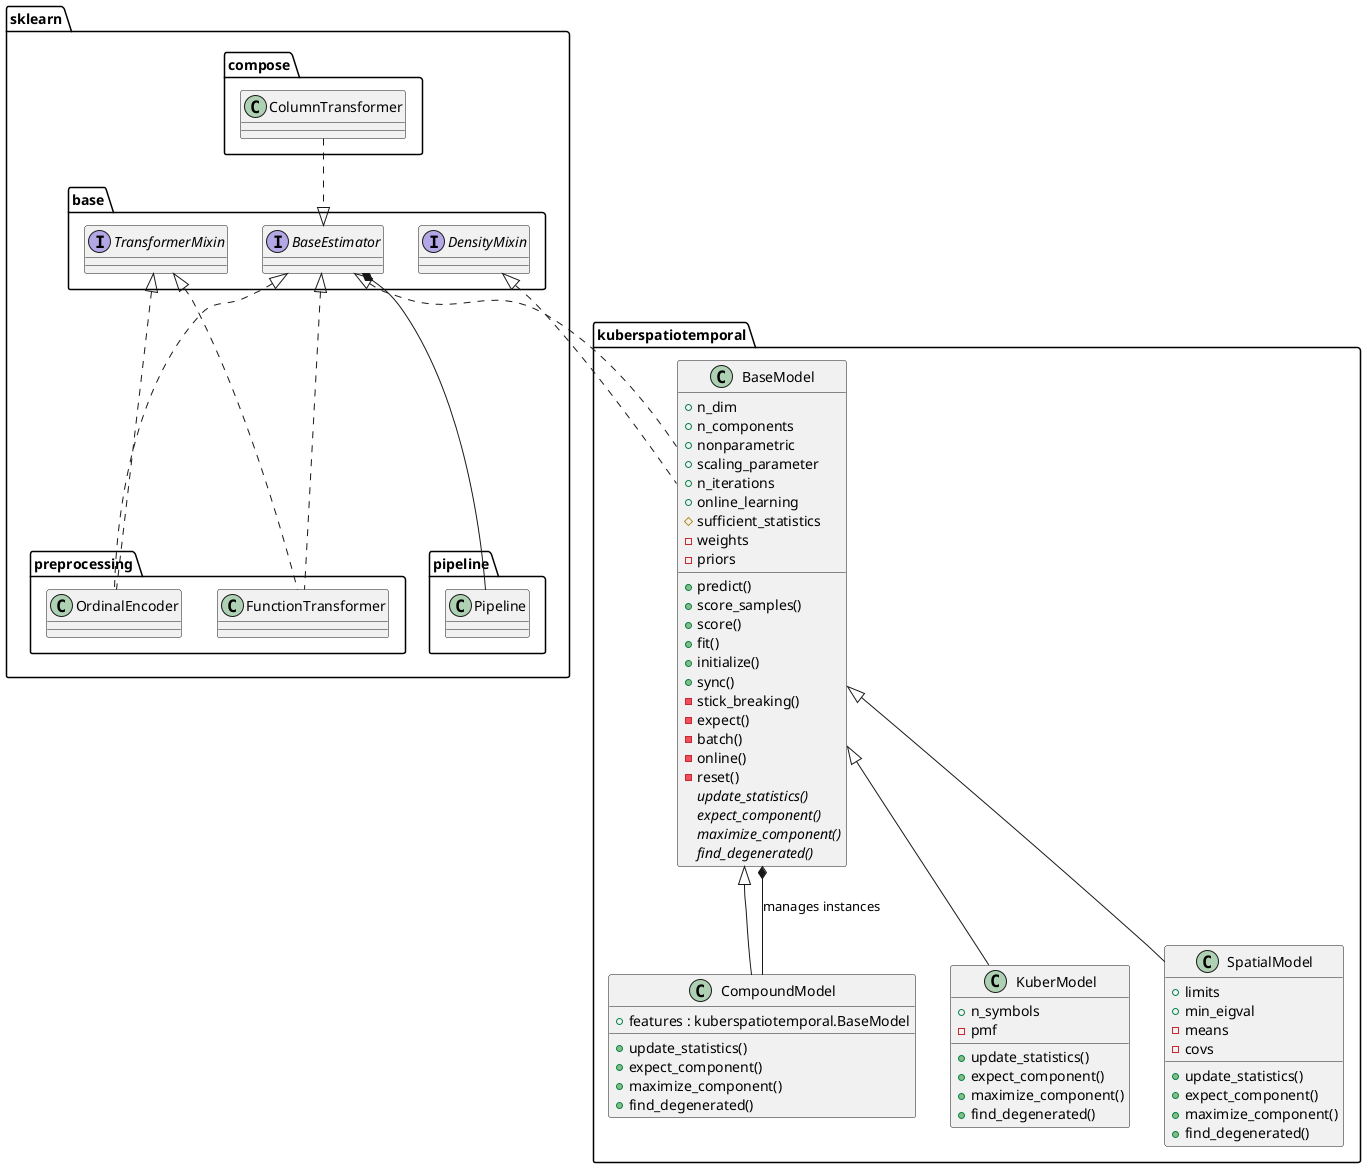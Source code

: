 @startuml Class diagram
kuberspatiotemporal.BaseModel <|-- kuberspatiotemporal.CompoundModel
kuberspatiotemporal.BaseModel *-- kuberspatiotemporal.CompoundModel : manages instances
kuberspatiotemporal.BaseModel <|-- kuberspatiotemporal.KuberModel
kuberspatiotemporal.BaseModel <|-- kuberspatiotemporal.SpatialModel
sklearn.base.BaseEstimator <|.. kuberspatiotemporal.BaseModel
sklearn.base.DensityMixin <|.. kuberspatiotemporal.BaseModel
sklearn.base.TransformerMixin <|.. sklearn.preprocessing.FunctionTransformer
sklearn.base.TransformerMixin <|.. sklearn.preprocessing.OrdinalEncoder
sklearn.base.BaseEstimator <|.. sklearn.preprocessing.FunctionTransformer
sklearn.base.BaseEstimator <|.. sklearn.preprocessing.OrdinalEncoder
' sklearn.pipeline.Pipeline --* kuberspatiotemporal.BaseModel
sklearn.compose.ColumnTransformer ..|> sklearn.base.BaseEstimator


sklearn.base.BaseEstimator *-- sklearn.pipeline.Pipeline

interface sklearn.base.BaseEstimator
interface sklearn.base.DensityMixin
interface sklearn.base.TransformerMixin

class kuberspatiotemporal.BaseModel {
    + n_dim
    + n_components
    + nonparametric
    + scaling_parameter
    + n_iterations
    + online_learning
    # sufficient_statistics
    - weights
    - priors
    + predict()
    + score_samples()
    + score()
    + fit()
    + initialize()
    + sync()
    - stick_breaking()
    - expect()
    - batch()
    - online()
    - reset()
    {abstract} update_statistics()
    {abstract} expect_component()
    {abstract} maximize_component()
    {abstract} find_degenerated()
}

class kuberspatiotemporal.SpatialModel {
    + limits
    + min_eigval
    - means
    - covs
    + update_statistics()
    + expect_component()
    + maximize_component()
    + find_degenerated()
}

class kuberspatiotemporal.KuberModel {
    + n_symbols
    - pmf
    + update_statistics()
    + expect_component()
    + maximize_component()
    + find_degenerated()
}

class kuberspatiotemporal.CompoundModel {
    + features : kuberspatiotemporal.BaseModel
    + update_statistics()
    + expect_component()
    + maximize_component()
    + find_degenerated()
}

@enduml
